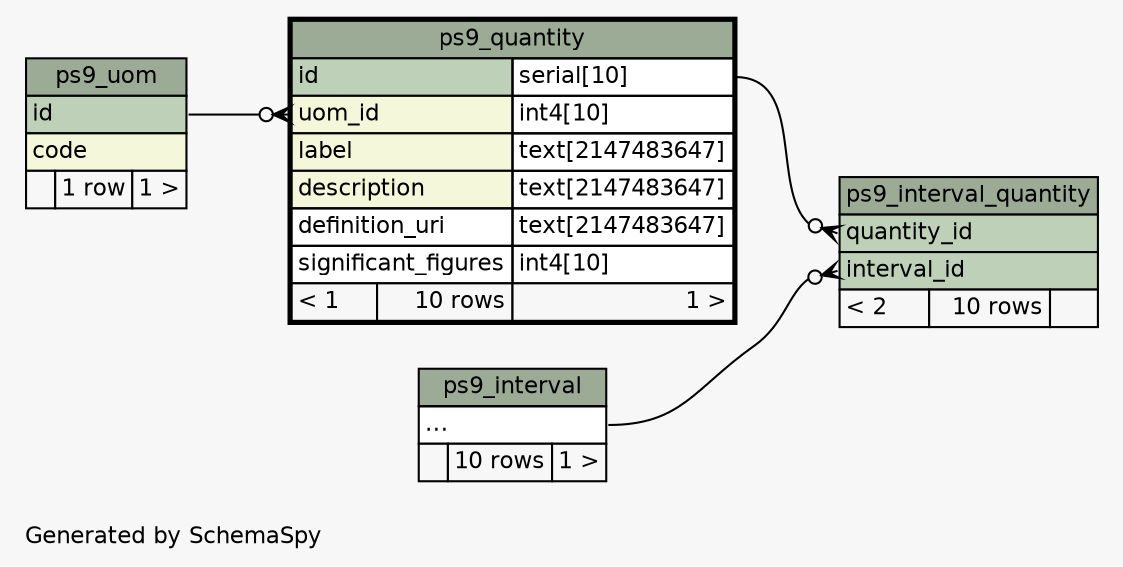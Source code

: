 // dot 2.26.3 on Linux 3.2.0-2-amd64
// SchemaSpy rev 590
digraph "twoDegreesRelationshipsDiagram" {
  graph [
    rankdir="RL"
    bgcolor="#f7f7f7"
    label="\nGenerated by SchemaSpy"
    labeljust="l"
    nodesep="0.18"
    ranksep="0.46"
    fontname="Helvetica"
    fontsize="11"
  ];
  node [
    fontname="Helvetica"
    fontsize="11"
    shape="plaintext"
  ];
  edge [
    arrowsize="0.8"
  ];
  "ps9_interval_quantity":"interval_id":w -> "ps9_interval":"elipses":e [arrowhead=none dir=back arrowtail=crowodot];
  "ps9_interval_quantity":"quantity_id":w -> "ps9_quantity":"id.type":e [arrowhead=none dir=back arrowtail=crowodot];
  "ps9_quantity":"uom_id":w -> "ps9_uom":"id":e [arrowhead=none dir=back arrowtail=crowodot];
  "ps9_interval" [
    label=<
    <TABLE BORDER="0" CELLBORDER="1" CELLSPACING="0" BGCOLOR="#ffffff">
      <TR><TD COLSPAN="3" BGCOLOR="#9bab96" ALIGN="CENTER">ps9_interval</TD></TR>
      <TR><TD PORT="elipses" COLSPAN="3" ALIGN="LEFT">...</TD></TR>
      <TR><TD ALIGN="LEFT" BGCOLOR="#f7f7f7">  </TD><TD ALIGN="RIGHT" BGCOLOR="#f7f7f7">10 rows</TD><TD ALIGN="RIGHT" BGCOLOR="#f7f7f7">1 &gt;</TD></TR>
    </TABLE>>
    URL="ps9_interval.html"
    tooltip="ps9_interval"
  ];
  "ps9_interval_quantity" [
    label=<
    <TABLE BORDER="0" CELLBORDER="1" CELLSPACING="0" BGCOLOR="#ffffff">
      <TR><TD COLSPAN="3" BGCOLOR="#9bab96" ALIGN="CENTER">ps9_interval_quantity</TD></TR>
      <TR><TD PORT="quantity_id" COLSPAN="3" BGCOLOR="#bed1b8" ALIGN="LEFT">quantity_id</TD></TR>
      <TR><TD PORT="interval_id" COLSPAN="3" BGCOLOR="#bed1b8" ALIGN="LEFT">interval_id</TD></TR>
      <TR><TD ALIGN="LEFT" BGCOLOR="#f7f7f7">&lt; 2</TD><TD ALIGN="RIGHT" BGCOLOR="#f7f7f7">10 rows</TD><TD ALIGN="RIGHT" BGCOLOR="#f7f7f7">  </TD></TR>
    </TABLE>>
    URL="ps9_interval_quantity.html"
    tooltip="ps9_interval_quantity"
  ];
  "ps9_quantity" [
    label=<
    <TABLE BORDER="2" CELLBORDER="1" CELLSPACING="0" BGCOLOR="#ffffff">
      <TR><TD COLSPAN="3" BGCOLOR="#9bab96" ALIGN="CENTER">ps9_quantity</TD></TR>
      <TR><TD PORT="id" COLSPAN="2" BGCOLOR="#bed1b8" ALIGN="LEFT">id</TD><TD PORT="id.type" ALIGN="LEFT">serial[10]</TD></TR>
      <TR><TD PORT="uom_id" COLSPAN="2" BGCOLOR="#f4f7da" ALIGN="LEFT">uom_id</TD><TD PORT="uom_id.type" ALIGN="LEFT">int4[10]</TD></TR>
      <TR><TD PORT="label" COLSPAN="2" BGCOLOR="#f4f7da" ALIGN="LEFT">label</TD><TD PORT="label.type" ALIGN="LEFT">text[2147483647]</TD></TR>
      <TR><TD PORT="description" COLSPAN="2" BGCOLOR="#f4f7da" ALIGN="LEFT">description</TD><TD PORT="description.type" ALIGN="LEFT">text[2147483647]</TD></TR>
      <TR><TD PORT="definition_uri" COLSPAN="2" ALIGN="LEFT">definition_uri</TD><TD PORT="definition_uri.type" ALIGN="LEFT">text[2147483647]</TD></TR>
      <TR><TD PORT="significant_figures" COLSPAN="2" ALIGN="LEFT">significant_figures</TD><TD PORT="significant_figures.type" ALIGN="LEFT">int4[10]</TD></TR>
      <TR><TD ALIGN="LEFT" BGCOLOR="#f7f7f7">&lt; 1</TD><TD ALIGN="RIGHT" BGCOLOR="#f7f7f7">10 rows</TD><TD ALIGN="RIGHT" BGCOLOR="#f7f7f7">1 &gt;</TD></TR>
    </TABLE>>
    URL="ps9_quantity.html"
    tooltip="ps9_quantity"
  ];
  "ps9_uom" [
    label=<
    <TABLE BORDER="0" CELLBORDER="1" CELLSPACING="0" BGCOLOR="#ffffff">
      <TR><TD COLSPAN="3" BGCOLOR="#9bab96" ALIGN="CENTER">ps9_uom</TD></TR>
      <TR><TD PORT="id" COLSPAN="3" BGCOLOR="#bed1b8" ALIGN="LEFT">id</TD></TR>
      <TR><TD PORT="code" COLSPAN="3" BGCOLOR="#f4f7da" ALIGN="LEFT">code</TD></TR>
      <TR><TD ALIGN="LEFT" BGCOLOR="#f7f7f7">  </TD><TD ALIGN="RIGHT" BGCOLOR="#f7f7f7">1 row</TD><TD ALIGN="RIGHT" BGCOLOR="#f7f7f7">1 &gt;</TD></TR>
    </TABLE>>
    URL="ps9_uom.html"
    tooltip="ps9_uom"
  ];
}
